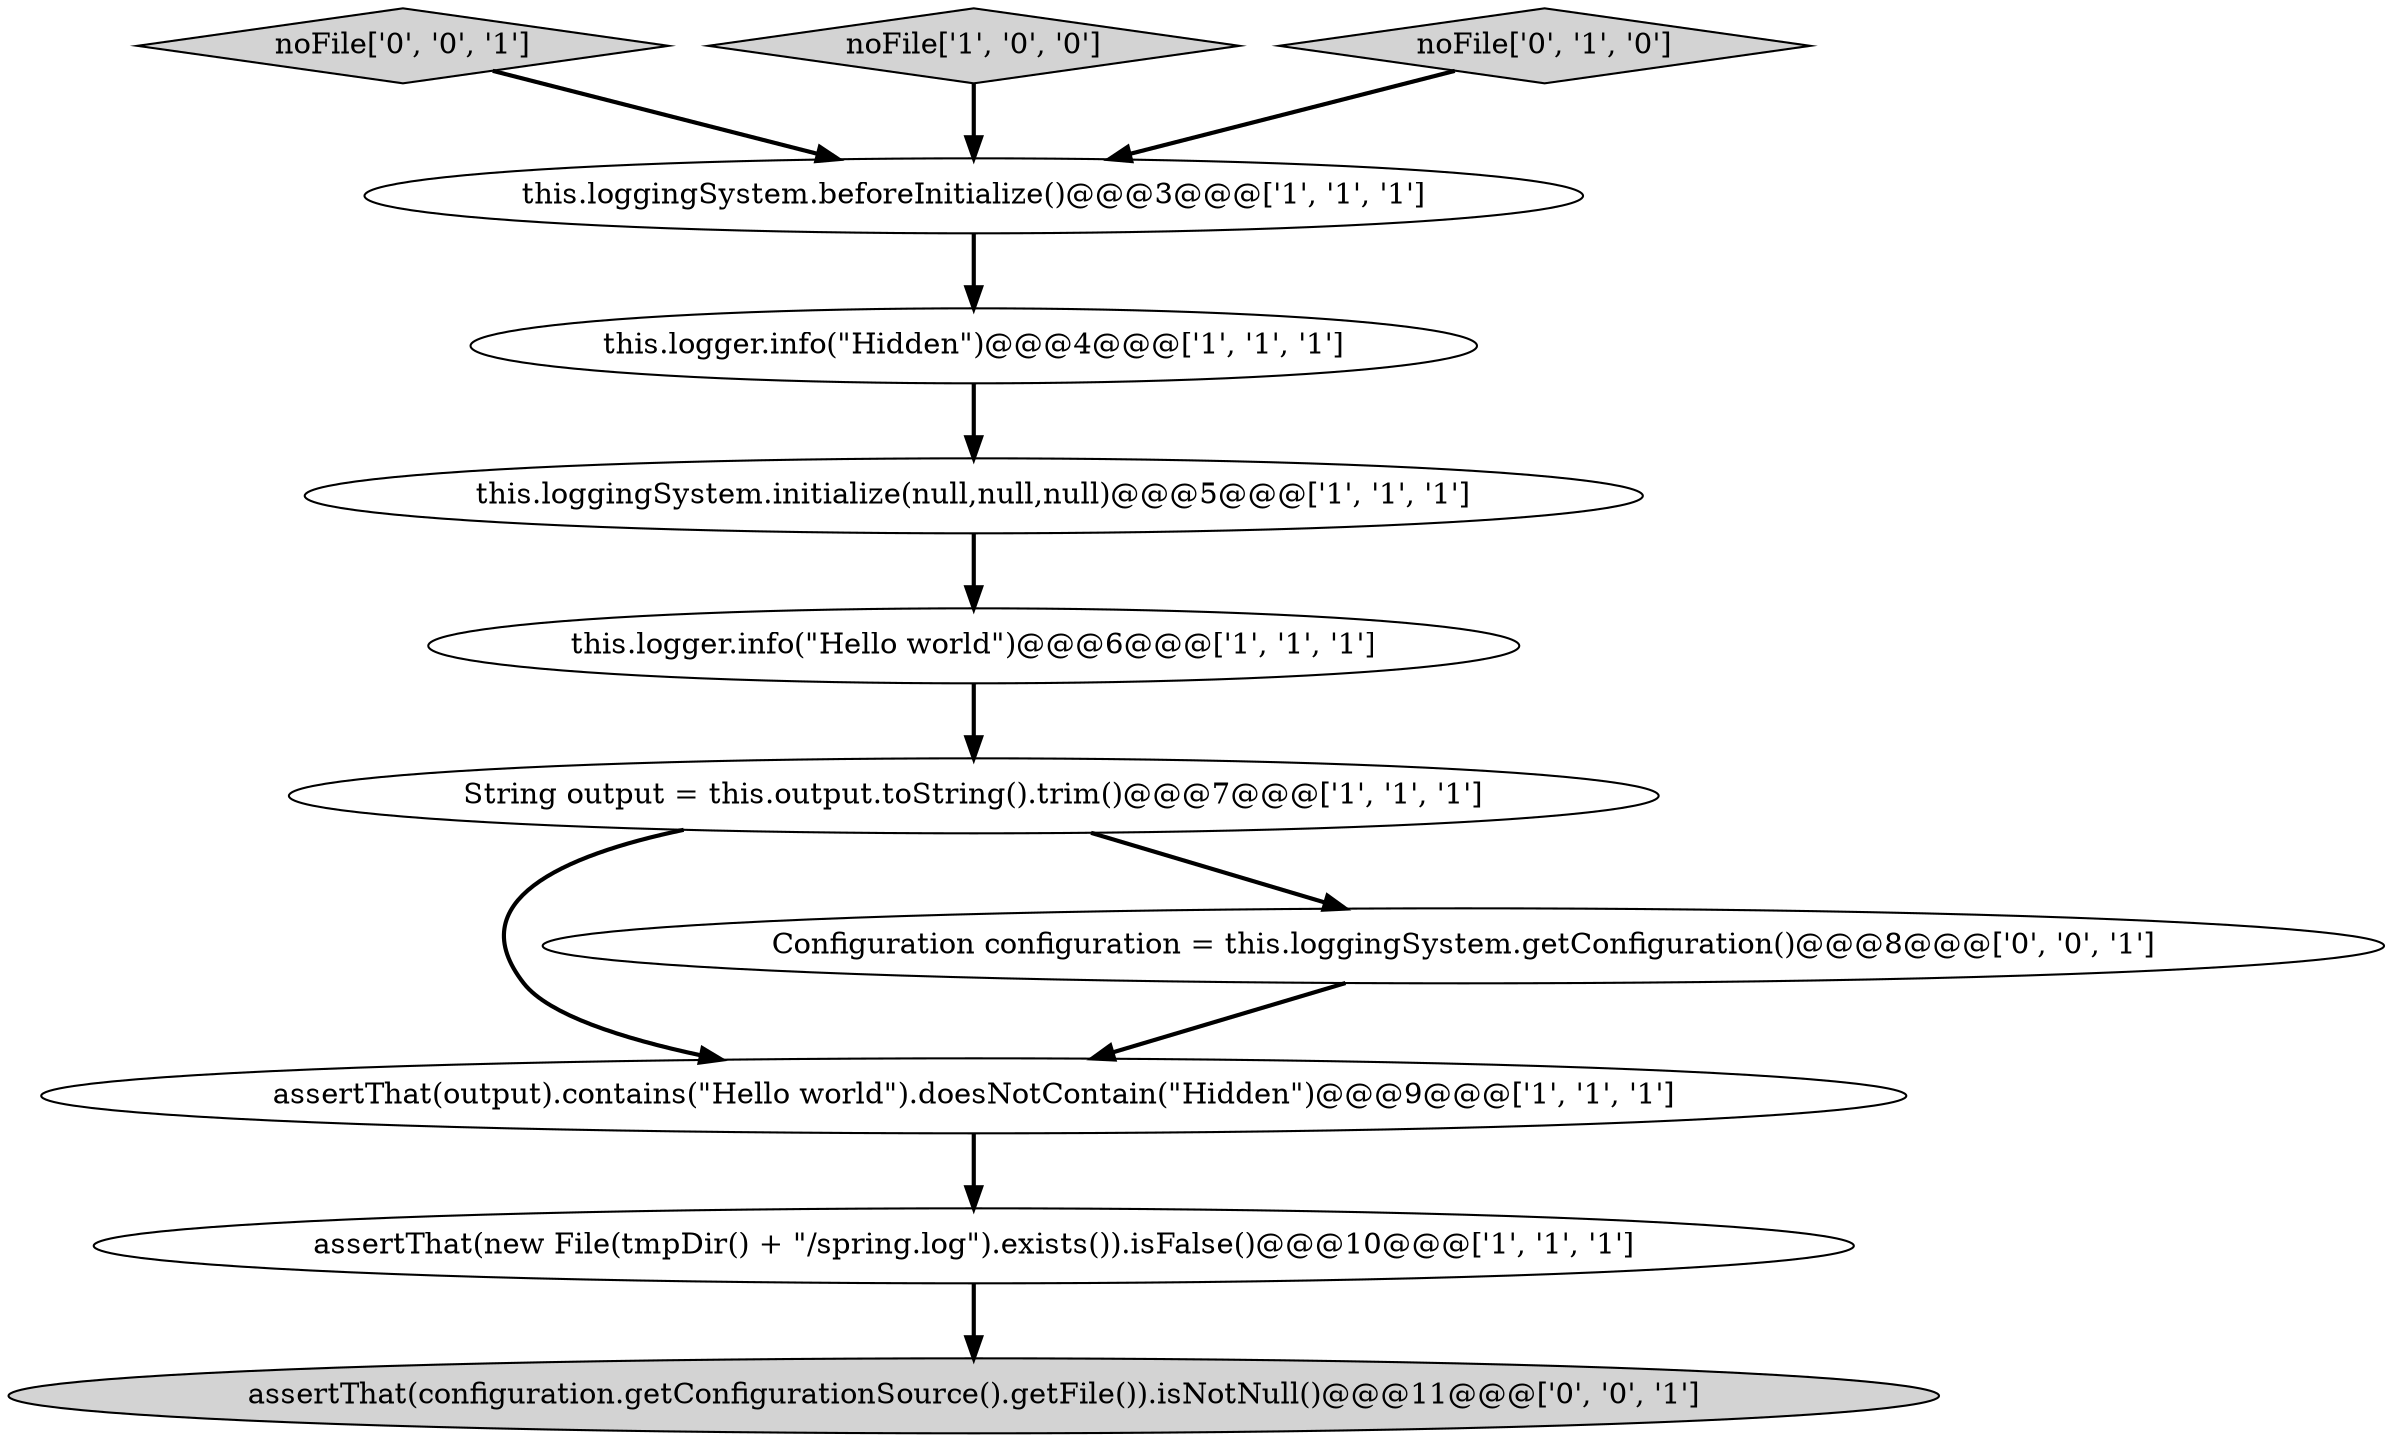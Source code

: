 digraph {
2 [style = filled, label = "this.loggingSystem.beforeInitialize()@@@3@@@['1', '1', '1']", fillcolor = white, shape = ellipse image = "AAA0AAABBB1BBB"];
11 [style = filled, label = "noFile['0', '0', '1']", fillcolor = lightgray, shape = diamond image = "AAA0AAABBB3BBB"];
10 [style = filled, label = "assertThat(configuration.getConfigurationSource().getFile()).isNotNull()@@@11@@@['0', '0', '1']", fillcolor = lightgray, shape = ellipse image = "AAA0AAABBB3BBB"];
4 [style = filled, label = "this.loggingSystem.initialize(null,null,null)@@@5@@@['1', '1', '1']", fillcolor = white, shape = ellipse image = "AAA0AAABBB1BBB"];
0 [style = filled, label = "this.logger.info(\"Hello world\")@@@6@@@['1', '1', '1']", fillcolor = white, shape = ellipse image = "AAA0AAABBB1BBB"];
6 [style = filled, label = "assertThat(output).contains(\"Hello world\").doesNotContain(\"Hidden\")@@@9@@@['1', '1', '1']", fillcolor = white, shape = ellipse image = "AAA0AAABBB1BBB"];
7 [style = filled, label = "noFile['1', '0', '0']", fillcolor = lightgray, shape = diamond image = "AAA0AAABBB1BBB"];
5 [style = filled, label = "assertThat(new File(tmpDir() + \"/spring.log\").exists()).isFalse()@@@10@@@['1', '1', '1']", fillcolor = white, shape = ellipse image = "AAA0AAABBB1BBB"];
3 [style = filled, label = "this.logger.info(\"Hidden\")@@@4@@@['1', '1', '1']", fillcolor = white, shape = ellipse image = "AAA0AAABBB1BBB"];
8 [style = filled, label = "noFile['0', '1', '0']", fillcolor = lightgray, shape = diamond image = "AAA0AAABBB2BBB"];
1 [style = filled, label = "String output = this.output.toString().trim()@@@7@@@['1', '1', '1']", fillcolor = white, shape = ellipse image = "AAA0AAABBB1BBB"];
9 [style = filled, label = "Configuration configuration = this.loggingSystem.getConfiguration()@@@8@@@['0', '0', '1']", fillcolor = white, shape = ellipse image = "AAA0AAABBB3BBB"];
5->10 [style = bold, label=""];
6->5 [style = bold, label=""];
1->6 [style = bold, label=""];
9->6 [style = bold, label=""];
8->2 [style = bold, label=""];
3->4 [style = bold, label=""];
0->1 [style = bold, label=""];
7->2 [style = bold, label=""];
11->2 [style = bold, label=""];
1->9 [style = bold, label=""];
2->3 [style = bold, label=""];
4->0 [style = bold, label=""];
}
